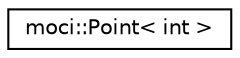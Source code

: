 digraph "Graphical Class Hierarchy"
{
  edge [fontname="Helvetica",fontsize="10",labelfontname="Helvetica",labelfontsize="10"];
  node [fontname="Helvetica",fontsize="10",shape=record];
  rankdir="LR";
  Node0 [label="moci::Point\< int \>",height=0.2,width=0.4,color="black", fillcolor="white", style="filled",URL="$classmoci_1_1Point.html"];
}
